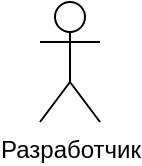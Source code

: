 <mxfile>
    <diagram id="S2dAdc8UmStBbFkehNr4" name="Page-1">
        <mxGraphModel dx="964" dy="673" grid="1" gridSize="10" guides="1" tooltips="1" connect="1" arrows="1" fold="1" page="1" pageScale="1" pageWidth="827" pageHeight="1169" math="0" shadow="0">
            <root>
                <mxCell id="0"/>
                <mxCell id="1" parent="0"/>
                <mxCell id="2" value="Разработчик" style="shape=umlActor;verticalLabelPosition=bottom;verticalAlign=top;html=1;outlineConnect=0;" vertex="1" parent="1">
                    <mxGeometry x="50" y="300" width="30" height="60" as="geometry"/>
                </mxCell>
            </root>
        </mxGraphModel>
    </diagram>
</mxfile>